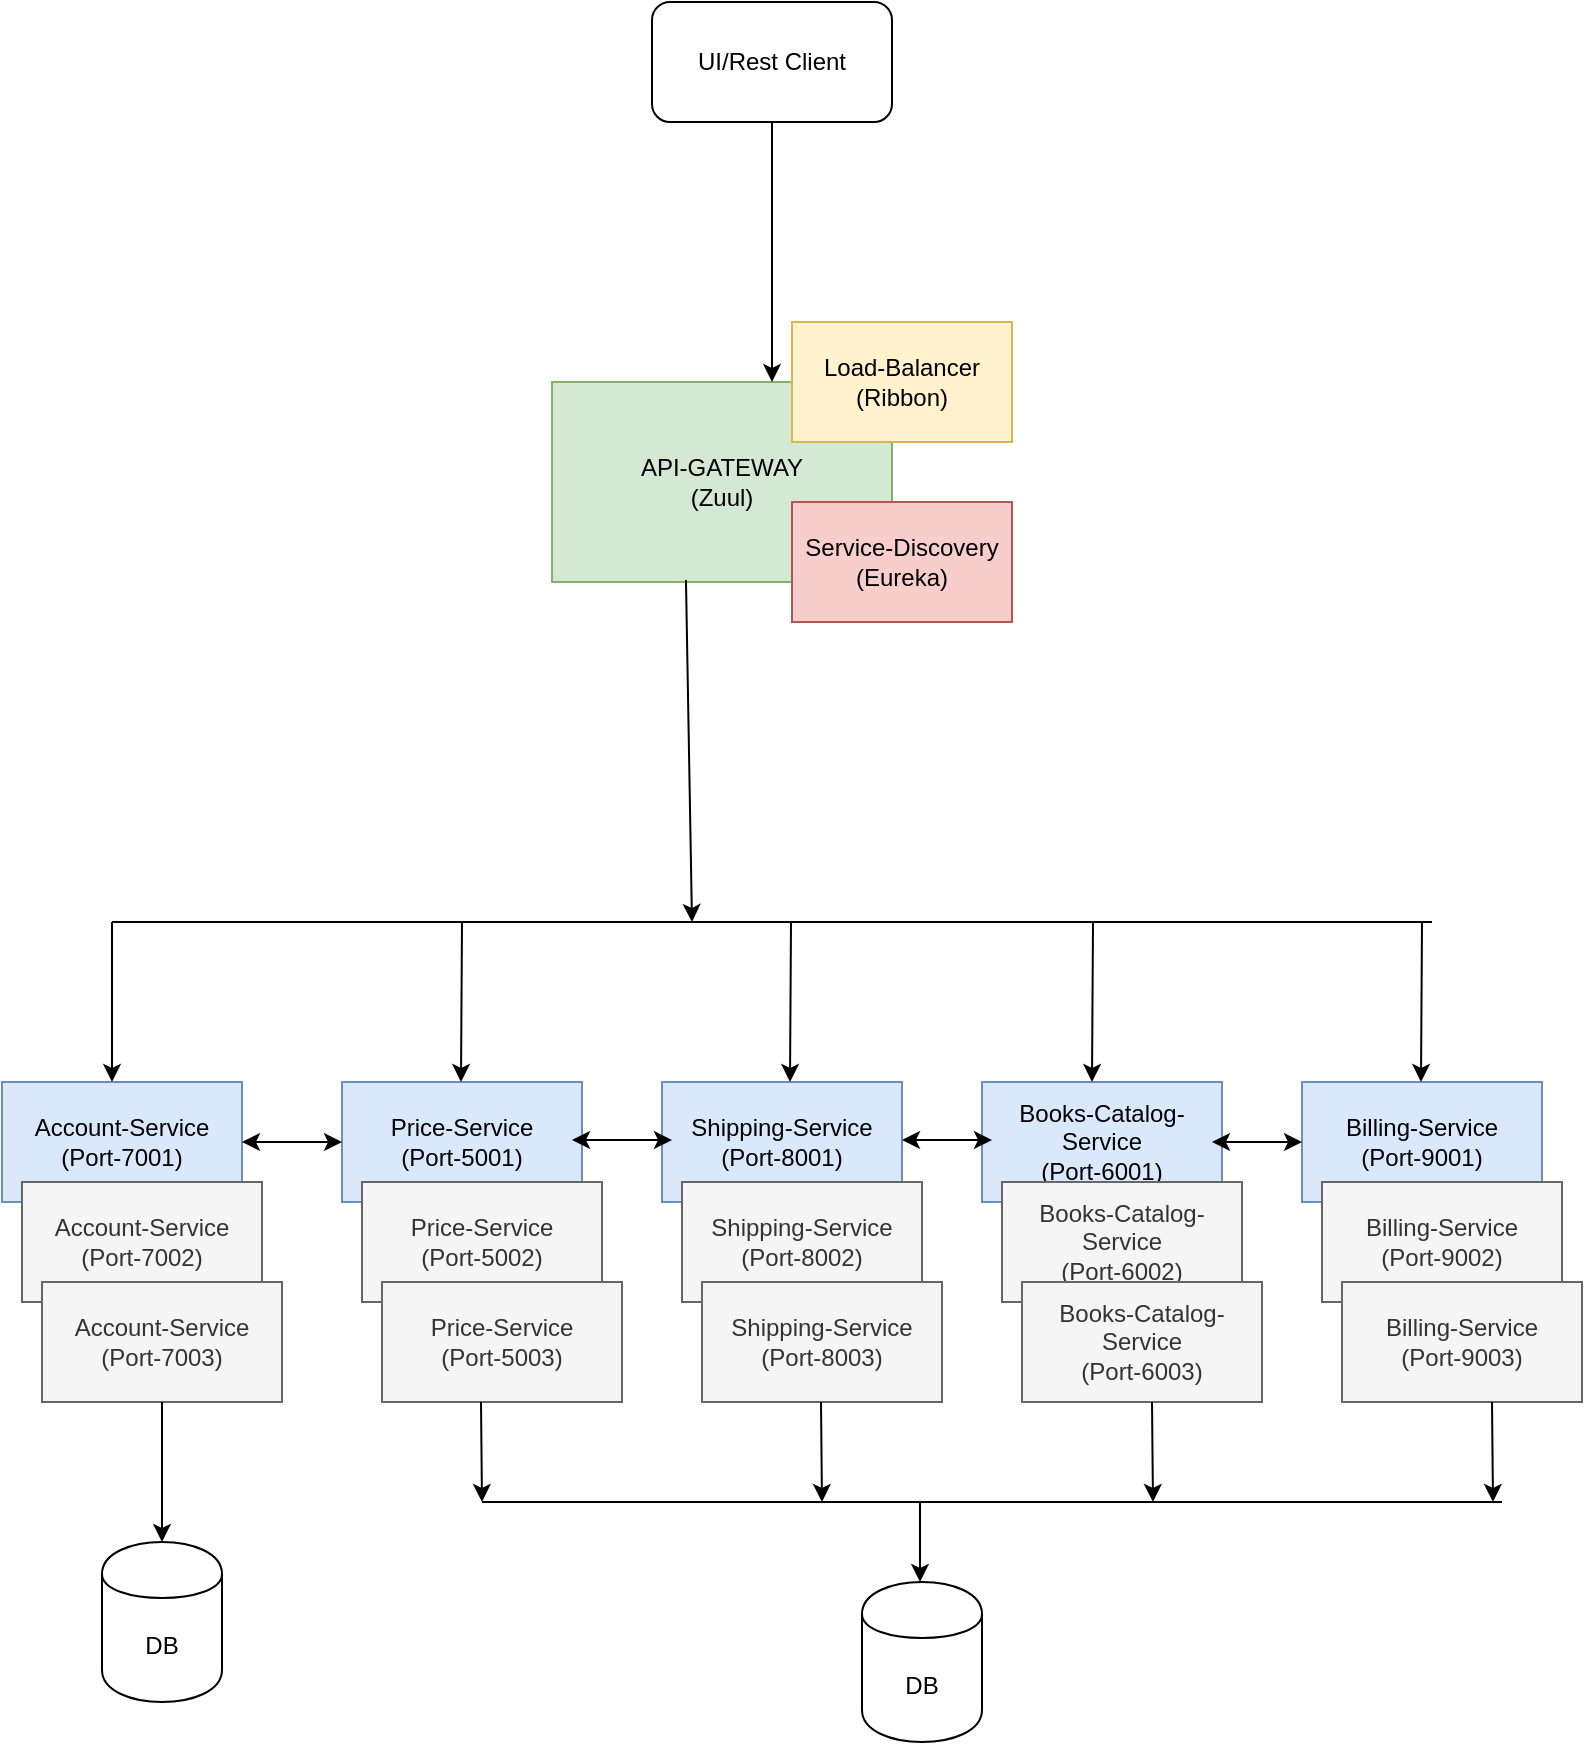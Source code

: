 <mxfile version="10.7.3" type="github"><diagram id="MTqrtuTcf9-bKo4Hrsyr" name="Page-1"><mxGraphModel dx="1116" dy="694" grid="1" gridSize="10" guides="1" tooltips="1" connect="1" arrows="1" fold="1" page="1" pageScale="1" pageWidth="850" pageHeight="1100" math="0" shadow="0"><root><mxCell id="0"/><mxCell id="1" parent="0"/><mxCell id="KUD_S1kgKbYwdeZl2SX6-1" value="&lt;span&gt;API-GATEWAY&lt;br&gt;(Zuul)&lt;br&gt;&lt;/span&gt;" style="rounded=0;whiteSpace=wrap;html=1;fillColor=#d5e8d4;strokeColor=#82b366;" vertex="1" parent="1"><mxGeometry x="275" y="190" width="170" height="100" as="geometry"/></mxCell><mxCell id="KUD_S1kgKbYwdeZl2SX6-2" value="Account-Service&lt;br&gt;(Port-7001)&lt;br&gt;" style="rounded=0;whiteSpace=wrap;html=1;fillColor=#dae8fc;strokeColor=#6c8ebf;" vertex="1" parent="1"><mxGeometry y="540" width="120" height="60" as="geometry"/></mxCell><mxCell id="KUD_S1kgKbYwdeZl2SX6-3" value="Load-Balancer&lt;br&gt;(Ribbon)&lt;br&gt;" style="rounded=0;whiteSpace=wrap;html=1;fillColor=#fff2cc;strokeColor=#d6b656;" vertex="1" parent="1"><mxGeometry x="395" y="160" width="110" height="60" as="geometry"/></mxCell><mxCell id="KUD_S1kgKbYwdeZl2SX6-4" value="Service-Discovery&lt;br&gt;(Eureka)&lt;br&gt;" style="rounded=0;whiteSpace=wrap;html=1;fillColor=#f8cecc;strokeColor=#b85450;" vertex="1" parent="1"><mxGeometry x="395" y="250" width="110" height="60" as="geometry"/></mxCell><mxCell id="KUD_S1kgKbYwdeZl2SX6-5" value="Account-Service&lt;br&gt;(Port-7002)&lt;br&gt;" style="rounded=0;whiteSpace=wrap;html=1;fillColor=#f5f5f5;strokeColor=#666666;fontColor=#333333;" vertex="1" parent="1"><mxGeometry x="10" y="590" width="120" height="60" as="geometry"/></mxCell><mxCell id="KUD_S1kgKbYwdeZl2SX6-6" value="Account-Service&lt;br&gt;(Port-7003)&lt;br&gt;" style="rounded=0;whiteSpace=wrap;html=1;fillColor=#f5f5f5;strokeColor=#666666;fontColor=#333333;" vertex="1" parent="1"><mxGeometry x="20" y="640" width="120" height="60" as="geometry"/></mxCell><mxCell id="KUD_S1kgKbYwdeZl2SX6-7" value="Price-Service&lt;br&gt;(Port-5001)&lt;br&gt;" style="rounded=0;whiteSpace=wrap;html=1;fillColor=#dae8fc;strokeColor=#6c8ebf;" vertex="1" parent="1"><mxGeometry x="170" y="540" width="120" height="60" as="geometry"/></mxCell><mxCell id="KUD_S1kgKbYwdeZl2SX6-8" value="Price-Service&lt;br&gt;(Port-5002)&lt;br&gt;" style="rounded=0;whiteSpace=wrap;html=1;fillColor=#f5f5f5;strokeColor=#666666;fontColor=#333333;" vertex="1" parent="1"><mxGeometry x="180" y="590" width="120" height="60" as="geometry"/></mxCell><mxCell id="KUD_S1kgKbYwdeZl2SX6-9" value="Price-Service&lt;br&gt;(Port-5003)&lt;br&gt;" style="rounded=0;whiteSpace=wrap;html=1;fillColor=#f5f5f5;strokeColor=#666666;fontColor=#333333;" vertex="1" parent="1"><mxGeometry x="190" y="640" width="120" height="60" as="geometry"/></mxCell><mxCell id="KUD_S1kgKbYwdeZl2SX6-10" value="Shipping-Service&lt;br&gt;(Port-8001)&lt;br&gt;" style="rounded=0;whiteSpace=wrap;html=1;fillColor=#dae8fc;strokeColor=#6c8ebf;" vertex="1" parent="1"><mxGeometry x="330" y="540" width="120" height="60" as="geometry"/></mxCell><mxCell id="KUD_S1kgKbYwdeZl2SX6-11" value="Shipping-Service&lt;br&gt;(Port-8002)&lt;br&gt;" style="rounded=0;whiteSpace=wrap;html=1;fillColor=#f5f5f5;strokeColor=#666666;fontColor=#333333;" vertex="1" parent="1"><mxGeometry x="340" y="590" width="120" height="60" as="geometry"/></mxCell><mxCell id="KUD_S1kgKbYwdeZl2SX6-12" value="Shipping-Service&lt;br&gt;(Port-8003)&lt;br&gt;" style="rounded=0;whiteSpace=wrap;html=1;fillColor=#f5f5f5;strokeColor=#666666;fontColor=#333333;" vertex="1" parent="1"><mxGeometry x="350" y="640" width="120" height="60" as="geometry"/></mxCell><mxCell id="KUD_S1kgKbYwdeZl2SX6-13" value="Books-Catalog-Service&lt;br&gt;(Port-6001)&lt;br&gt;" style="rounded=0;whiteSpace=wrap;html=1;fillColor=#dae8fc;strokeColor=#6c8ebf;" vertex="1" parent="1"><mxGeometry x="490" y="540" width="120" height="60" as="geometry"/></mxCell><mxCell id="KUD_S1kgKbYwdeZl2SX6-14" value="Books-Catalog-Service&lt;br&gt;(Port-6002)&lt;br&gt;" style="rounded=0;whiteSpace=wrap;html=1;fillColor=#f5f5f5;strokeColor=#666666;fontColor=#333333;" vertex="1" parent="1"><mxGeometry x="500" y="590" width="120" height="60" as="geometry"/></mxCell><mxCell id="KUD_S1kgKbYwdeZl2SX6-15" value="Books-Catalog-Service&lt;br&gt;(Port-6003)&lt;br&gt;" style="rounded=0;whiteSpace=wrap;html=1;fillColor=#f5f5f5;strokeColor=#666666;fontColor=#333333;" vertex="1" parent="1"><mxGeometry x="510" y="640" width="120" height="60" as="geometry"/></mxCell><mxCell id="KUD_S1kgKbYwdeZl2SX6-16" value="Billing-Service&lt;br&gt;(Port-9001)&lt;br&gt;" style="rounded=0;whiteSpace=wrap;html=1;fillColor=#dae8fc;strokeColor=#6c8ebf;" vertex="1" parent="1"><mxGeometry x="650" y="540" width="120" height="60" as="geometry"/></mxCell><mxCell id="KUD_S1kgKbYwdeZl2SX6-17" value="Billing-Service&lt;br&gt;(Port-9002)&lt;br&gt;" style="rounded=0;whiteSpace=wrap;html=1;fillColor=#f5f5f5;strokeColor=#666666;fontColor=#333333;" vertex="1" parent="1"><mxGeometry x="660" y="590" width="120" height="60" as="geometry"/></mxCell><mxCell id="KUD_S1kgKbYwdeZl2SX6-18" value="Billing-Service&lt;br&gt;(Port-9003)&lt;br&gt;" style="rounded=0;whiteSpace=wrap;html=1;fillColor=#f5f5f5;strokeColor=#666666;fontColor=#333333;" vertex="1" parent="1"><mxGeometry x="670" y="640" width="120" height="60" as="geometry"/></mxCell><mxCell id="KUD_S1kgKbYwdeZl2SX6-19" value="UI/Rest Client" style="rounded=1;whiteSpace=wrap;html=1;" vertex="1" parent="1"><mxGeometry x="325" width="120" height="60" as="geometry"/></mxCell><mxCell id="KUD_S1kgKbYwdeZl2SX6-20" value="" style="endArrow=classic;html=1;" edge="1" parent="1"><mxGeometry width="50" height="50" relative="1" as="geometry"><mxPoint x="385" y="60" as="sourcePoint"/><mxPoint x="385" y="190" as="targetPoint"/></mxGeometry></mxCell><mxCell id="KUD_S1kgKbYwdeZl2SX6-21" value="" style="endArrow=none;html=1;" edge="1" parent="1"><mxGeometry width="50" height="50" relative="1" as="geometry"><mxPoint x="55" y="460" as="sourcePoint"/><mxPoint x="715" y="460" as="targetPoint"/></mxGeometry></mxCell><mxCell id="KUD_S1kgKbYwdeZl2SX6-22" value="" style="endArrow=classic;html=1;" edge="1" parent="1"><mxGeometry width="50" height="50" relative="1" as="geometry"><mxPoint x="55" y="460" as="sourcePoint"/><mxPoint x="55" y="540" as="targetPoint"/></mxGeometry></mxCell><mxCell id="KUD_S1kgKbYwdeZl2SX6-23" value="" style="endArrow=classic;html=1;" edge="1" parent="1"><mxGeometry width="50" height="50" relative="1" as="geometry"><mxPoint x="230" y="460" as="sourcePoint"/><mxPoint x="229.5" y="540" as="targetPoint"/></mxGeometry></mxCell><mxCell id="KUD_S1kgKbYwdeZl2SX6-24" value="" style="endArrow=classic;html=1;" edge="1" parent="1"><mxGeometry width="50" height="50" relative="1" as="geometry"><mxPoint x="394.5" y="460" as="sourcePoint"/><mxPoint x="394" y="540" as="targetPoint"/></mxGeometry></mxCell><mxCell id="KUD_S1kgKbYwdeZl2SX6-25" value="" style="endArrow=classic;html=1;" edge="1" parent="1"><mxGeometry width="50" height="50" relative="1" as="geometry"><mxPoint x="545.5" y="460" as="sourcePoint"/><mxPoint x="545" y="540" as="targetPoint"/></mxGeometry></mxCell><mxCell id="KUD_S1kgKbYwdeZl2SX6-26" value="" style="endArrow=classic;html=1;" edge="1" parent="1"><mxGeometry width="50" height="50" relative="1" as="geometry"><mxPoint x="710" y="460" as="sourcePoint"/><mxPoint x="709.5" y="540" as="targetPoint"/></mxGeometry></mxCell><mxCell id="KUD_S1kgKbYwdeZl2SX6-27" value="" style="endArrow=classic;html=1;exitX=0.394;exitY=0.99;exitDx=0;exitDy=0;exitPerimeter=0;" edge="1" parent="1" source="KUD_S1kgKbYwdeZl2SX6-1"><mxGeometry width="50" height="50" relative="1" as="geometry"><mxPoint x="450" y="460" as="sourcePoint"/><mxPoint x="345" y="460" as="targetPoint"/><Array as="points"/></mxGeometry></mxCell><mxCell id="KUD_S1kgKbYwdeZl2SX6-28" value="" style="endArrow=classic;startArrow=classic;html=1;" edge="1" parent="1"><mxGeometry width="50" height="50" relative="1" as="geometry"><mxPoint x="120" y="570" as="sourcePoint"/><mxPoint x="170" y="570" as="targetPoint"/><Array as="points"><mxPoint x="135" y="570"/></Array></mxGeometry></mxCell><mxCell id="KUD_S1kgKbYwdeZl2SX6-29" value="" style="endArrow=classic;startArrow=classic;html=1;" edge="1" parent="1"><mxGeometry width="50" height="50" relative="1" as="geometry"><mxPoint x="450" y="569" as="sourcePoint"/><mxPoint x="495" y="569" as="targetPoint"/><Array as="points"><mxPoint x="465" y="569"/></Array></mxGeometry></mxCell><mxCell id="KUD_S1kgKbYwdeZl2SX6-30" value="" style="endArrow=classic;startArrow=classic;html=1;" edge="1" parent="1"><mxGeometry width="50" height="50" relative="1" as="geometry"><mxPoint x="605" y="570" as="sourcePoint"/><mxPoint x="650" y="570" as="targetPoint"/><Array as="points"/></mxGeometry></mxCell><mxCell id="KUD_S1kgKbYwdeZl2SX6-31" value="" style="endArrow=classic;startArrow=classic;html=1;" edge="1" parent="1"><mxGeometry width="50" height="50" relative="1" as="geometry"><mxPoint x="285" y="569" as="sourcePoint"/><mxPoint x="335" y="569" as="targetPoint"/><Array as="points"><mxPoint x="300" y="569"/></Array></mxGeometry></mxCell><mxCell id="KUD_S1kgKbYwdeZl2SX6-32" value="DB" style="shape=cylinder;whiteSpace=wrap;html=1;boundedLbl=1;backgroundOutline=1;" vertex="1" parent="1"><mxGeometry x="50" y="770" width="60" height="80" as="geometry"/></mxCell><mxCell id="KUD_S1kgKbYwdeZl2SX6-33" value="DB" style="shape=cylinder;whiteSpace=wrap;html=1;boundedLbl=1;backgroundOutline=1;" vertex="1" parent="1"><mxGeometry x="430" y="790" width="60" height="80" as="geometry"/></mxCell><mxCell id="KUD_S1kgKbYwdeZl2SX6-34" value="" style="endArrow=none;html=1;" edge="1" parent="1"><mxGeometry width="50" height="50" relative="1" as="geometry"><mxPoint x="240" y="750" as="sourcePoint"/><mxPoint x="750" y="750" as="targetPoint"/></mxGeometry></mxCell><mxCell id="KUD_S1kgKbYwdeZl2SX6-35" value="" style="endArrow=classic;html=1;" edge="1" parent="1"><mxGeometry width="50" height="50" relative="1" as="geometry"><mxPoint x="459" y="750" as="sourcePoint"/><mxPoint x="459" y="790" as="targetPoint"/></mxGeometry></mxCell><mxCell id="KUD_S1kgKbYwdeZl2SX6-36" value="" style="endArrow=classic;html=1;entryX=0.5;entryY=0;entryDx=0;entryDy=0;" edge="1" parent="1" target="KUD_S1kgKbYwdeZl2SX6-32"><mxGeometry width="50" height="50" relative="1" as="geometry"><mxPoint x="80" y="700" as="sourcePoint"/><mxPoint x="80" y="750" as="targetPoint"/></mxGeometry></mxCell><mxCell id="KUD_S1kgKbYwdeZl2SX6-37" value="" style="endArrow=classic;html=1;" edge="1" parent="1"><mxGeometry width="50" height="50" relative="1" as="geometry"><mxPoint x="239.5" y="700" as="sourcePoint"/><mxPoint x="240" y="750" as="targetPoint"/></mxGeometry></mxCell><mxCell id="KUD_S1kgKbYwdeZl2SX6-38" value="" style="endArrow=classic;html=1;" edge="1" parent="1"><mxGeometry width="50" height="50" relative="1" as="geometry"><mxPoint x="409.5" y="700.0" as="sourcePoint"/><mxPoint x="410" y="750.0" as="targetPoint"/></mxGeometry></mxCell><mxCell id="KUD_S1kgKbYwdeZl2SX6-39" value="" style="endArrow=classic;html=1;" edge="1" parent="1"><mxGeometry width="50" height="50" relative="1" as="geometry"><mxPoint x="575" y="700.0" as="sourcePoint"/><mxPoint x="575.5" y="750.0" as="targetPoint"/></mxGeometry></mxCell><mxCell id="KUD_S1kgKbYwdeZl2SX6-40" value="" style="endArrow=classic;html=1;" edge="1" parent="1"><mxGeometry width="50" height="50" relative="1" as="geometry"><mxPoint x="745" y="700.0" as="sourcePoint"/><mxPoint x="745.5" y="750.0" as="targetPoint"/></mxGeometry></mxCell></root></mxGraphModel></diagram></mxfile>